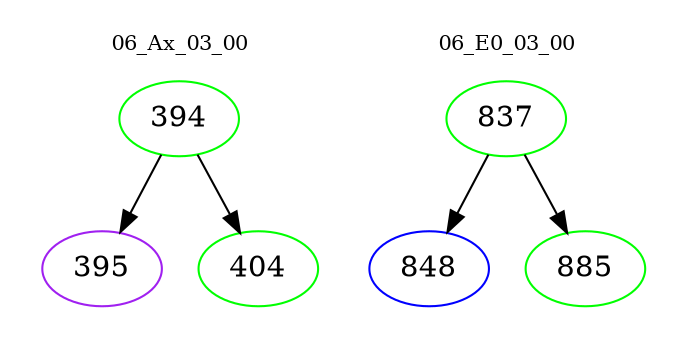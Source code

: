 digraph{
subgraph cluster_0 {
color = white
label = "06_Ax_03_00";
fontsize=10;
T0_394 [label="394", color="green"]
T0_394 -> T0_395 [color="black"]
T0_395 [label="395", color="purple"]
T0_394 -> T0_404 [color="black"]
T0_404 [label="404", color="green"]
}
subgraph cluster_1 {
color = white
label = "06_E0_03_00";
fontsize=10;
T1_837 [label="837", color="green"]
T1_837 -> T1_848 [color="black"]
T1_848 [label="848", color="blue"]
T1_837 -> T1_885 [color="black"]
T1_885 [label="885", color="green"]
}
}
